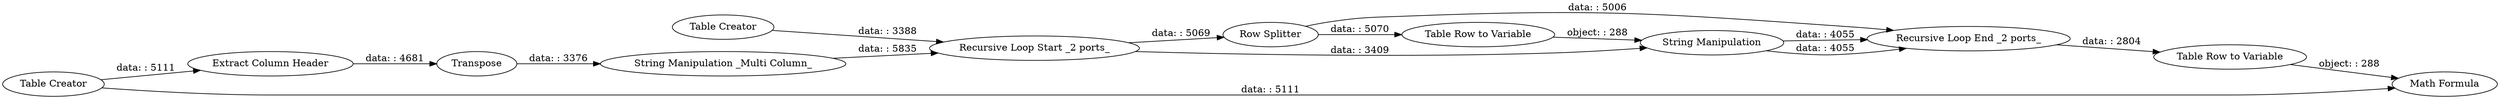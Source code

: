 digraph {
	"-6455652410821663452_23" [label="Recursive Loop End _2 ports_"]
	"-6455652410821663452_3" [label="Extract Column Header"]
	"-6455652410821663452_6" [label="String Manipulation _Multi Column_"]
	"-6455652410821663452_1" [label="Table Creator"]
	"-6455652410821663452_22" [label="Row Splitter"]
	"-6455652410821663452_11" [label="Recursive Loop Start _2 ports_"]
	"-6455652410821663452_25" [label="Math Formula"]
	"-6455652410821663452_5" [label="String Manipulation"]
	"-6455652410821663452_21" [label="Table Row to Variable"]
	"-6455652410821663452_2" [label="Table Creator"]
	"-6455652410821663452_12" [label=Transpose]
	"-6455652410821663452_24" [label="Table Row to Variable"]
	"-6455652410821663452_3" -> "-6455652410821663452_12" [label="data: : 4681"]
	"-6455652410821663452_2" -> "-6455652410821663452_25" [label="data: : 5111"]
	"-6455652410821663452_11" -> "-6455652410821663452_22" [label="data: : 5069"]
	"-6455652410821663452_2" -> "-6455652410821663452_3" [label="data: : 5111"]
	"-6455652410821663452_11" -> "-6455652410821663452_5" [label="data: : 3409"]
	"-6455652410821663452_12" -> "-6455652410821663452_6" [label="data: : 3376"]
	"-6455652410821663452_23" -> "-6455652410821663452_24" [label="data: : 2804"]
	"-6455652410821663452_24" -> "-6455652410821663452_25" [label="object: : 288"]
	"-6455652410821663452_5" -> "-6455652410821663452_23" [label="data: : 4055"]
	"-6455652410821663452_5" -> "-6455652410821663452_23" [label="data: : 4055"]
	"-6455652410821663452_6" -> "-6455652410821663452_11" [label="data: : 5835"]
	"-6455652410821663452_22" -> "-6455652410821663452_21" [label="data: : 5070"]
	"-6455652410821663452_22" -> "-6455652410821663452_23" [label="data: : 5006"]
	"-6455652410821663452_1" -> "-6455652410821663452_11" [label="data: : 3388"]
	"-6455652410821663452_21" -> "-6455652410821663452_5" [label="object: : 288"]
	rankdir=LR
}
